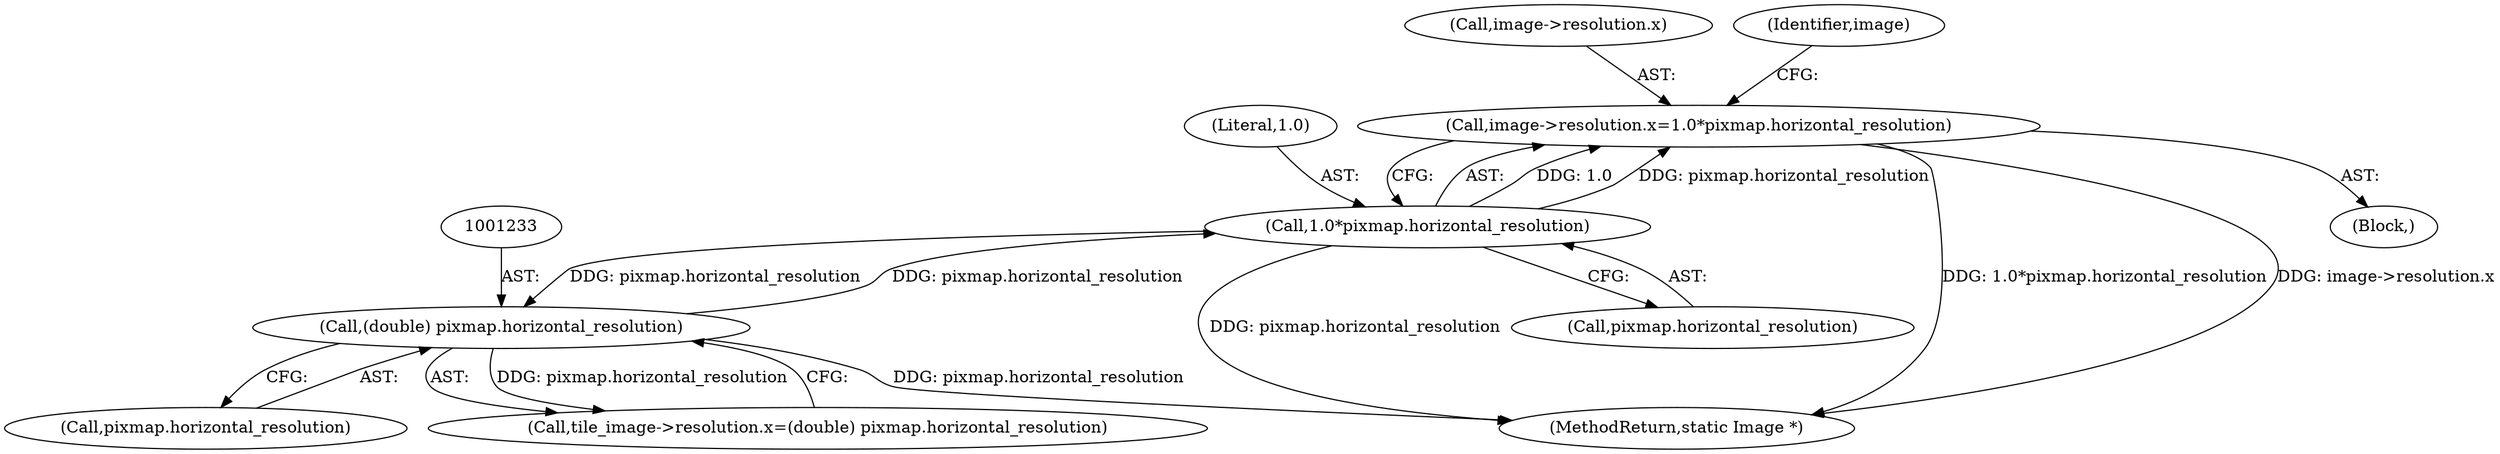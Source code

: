 digraph "0_ImageMagick_6b6bff054d569a77973f2140c0e86366e6168a6c_1@pointer" {
"1000854" [label="(Call,image->resolution.x=1.0*pixmap.horizontal_resolution)"];
"1000860" [label="(Call,1.0*pixmap.horizontal_resolution)"];
"1001232" [label="(Call,(double) pixmap.horizontal_resolution)"];
"1001234" [label="(Call,pixmap.horizontal_resolution)"];
"1002575" [label="(MethodReturn,static Image *)"];
"1001226" [label="(Call,tile_image->resolution.x=(double) pixmap.horizontal_resolution)"];
"1000854" [label="(Call,image->resolution.x=1.0*pixmap.horizontal_resolution)"];
"1000855" [label="(Call,image->resolution.x)"];
"1000768" [label="(Block,)"];
"1001232" [label="(Call,(double) pixmap.horizontal_resolution)"];
"1000860" [label="(Call,1.0*pixmap.horizontal_resolution)"];
"1000862" [label="(Call,pixmap.horizontal_resolution)"];
"1000861" [label="(Literal,1.0)"];
"1000868" [label="(Identifier,image)"];
"1000854" -> "1000768"  [label="AST: "];
"1000854" -> "1000860"  [label="CFG: "];
"1000855" -> "1000854"  [label="AST: "];
"1000860" -> "1000854"  [label="AST: "];
"1000868" -> "1000854"  [label="CFG: "];
"1000854" -> "1002575"  [label="DDG: 1.0*pixmap.horizontal_resolution"];
"1000854" -> "1002575"  [label="DDG: image->resolution.x"];
"1000860" -> "1000854"  [label="DDG: 1.0"];
"1000860" -> "1000854"  [label="DDG: pixmap.horizontal_resolution"];
"1000860" -> "1000862"  [label="CFG: "];
"1000861" -> "1000860"  [label="AST: "];
"1000862" -> "1000860"  [label="AST: "];
"1000860" -> "1002575"  [label="DDG: pixmap.horizontal_resolution"];
"1001232" -> "1000860"  [label="DDG: pixmap.horizontal_resolution"];
"1000860" -> "1001232"  [label="DDG: pixmap.horizontal_resolution"];
"1001232" -> "1001226"  [label="AST: "];
"1001232" -> "1001234"  [label="CFG: "];
"1001233" -> "1001232"  [label="AST: "];
"1001234" -> "1001232"  [label="AST: "];
"1001226" -> "1001232"  [label="CFG: "];
"1001232" -> "1002575"  [label="DDG: pixmap.horizontal_resolution"];
"1001232" -> "1001226"  [label="DDG: pixmap.horizontal_resolution"];
}
